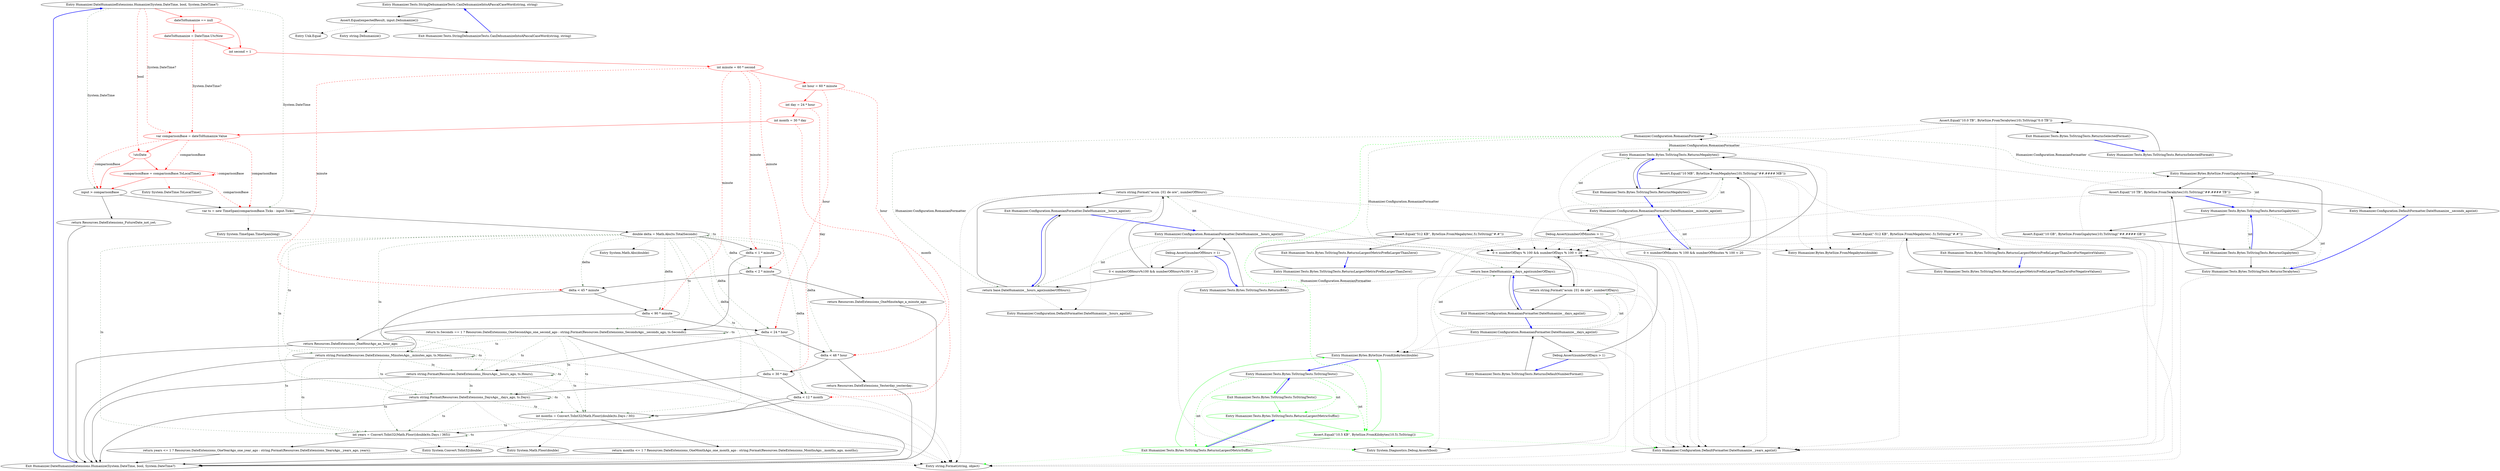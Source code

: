 digraph  {
n0 [label="Entry Humanizer.DateHumanizeExtensions.Humanize(System.DateTime, bool, System.DateTime?)", span="16-16", cluster="Humanizer.DateHumanizeExtensions.Humanize(System.DateTime, bool, System.DateTime?)"];
n1 [label="dateToHumanize == null", span="18-18", cluster="Humanizer.DateHumanizeExtensions.Humanize(System.DateTime, bool, System.DateTime?)", color=red, community=0];
n8 [label="var comparisonBase = dateToHumanize.Value", span="27-27", cluster="Humanizer.DateHumanizeExtensions.Humanize(System.DateTime, bool, System.DateTime?)", color=red, community=0];
n9 [label="!utcDate", span="28-28", cluster="Humanizer.DateHumanizeExtensions.Humanize(System.DateTime, bool, System.DateTime?)", color=red, community=0];
n11 [label="input > comparisonBase", span="31-31", cluster="Humanizer.DateHumanizeExtensions.Humanize(System.DateTime, bool, System.DateTime?)"];
n13 [label="var ts = new TimeSpan(comparisonBase.Ticks - input.Ticks)", span="34-34", cluster="Humanizer.DateHumanizeExtensions.Humanize(System.DateTime, bool, System.DateTime?)"];
n2 [label="dateToHumanize = DateTime.UtcNow", span="19-19", cluster="Humanizer.DateHumanizeExtensions.Humanize(System.DateTime, bool, System.DateTime?)", color=red, community=0];
n3 [label="int second = 1", span="21-21", cluster="Humanizer.DateHumanizeExtensions.Humanize(System.DateTime, bool, System.DateTime?)", color=red, community=0];
n4 [label="int minute = 60 * second", span="22-22", cluster="Humanizer.DateHumanizeExtensions.Humanize(System.DateTime, bool, System.DateTime?)", color=red, community=0];
n5 [label="int hour = 60 * minute", span="23-23", cluster="Humanizer.DateHumanizeExtensions.Humanize(System.DateTime, bool, System.DateTime?)", color=red, community=0];
n15 [label="delta < 1 * minute", span="37-37", cluster="Humanizer.DateHumanizeExtensions.Humanize(System.DateTime, bool, System.DateTime?)"];
n17 [label="delta < 2 * minute", span="40-40", cluster="Humanizer.DateHumanizeExtensions.Humanize(System.DateTime, bool, System.DateTime?)"];
n19 [label="delta < 45 * minute", span="43-43", cluster="Humanizer.DateHumanizeExtensions.Humanize(System.DateTime, bool, System.DateTime?)"];
n21 [label="delta < 90 * minute", span="46-46", cluster="Humanizer.DateHumanizeExtensions.Humanize(System.DateTime, bool, System.DateTime?)"];
n6 [label="int day = 24 * hour", span="24-24", cluster="Humanizer.DateHumanizeExtensions.Humanize(System.DateTime, bool, System.DateTime?)", color=red, community=0];
n23 [label="delta < 24 * hour", span="49-49", cluster="Humanizer.DateHumanizeExtensions.Humanize(System.DateTime, bool, System.DateTime?)"];
n25 [label="delta < 48 * hour", span="52-52", cluster="Humanizer.DateHumanizeExtensions.Humanize(System.DateTime, bool, System.DateTime?)"];
n7 [label="int month = 30 * day", span="25-25", cluster="Humanizer.DateHumanizeExtensions.Humanize(System.DateTime, bool, System.DateTime?)", color=red, community=0];
n27 [label="delta < 30 * day", span="55-55", cluster="Humanizer.DateHumanizeExtensions.Humanize(System.DateTime, bool, System.DateTime?)"];
n29 [label="delta < 12 * month", span="58-58", cluster="Humanizer.DateHumanizeExtensions.Humanize(System.DateTime, bool, System.DateTime?)"];
n10 [label="comparisonBase = comparisonBase.ToLocalTime()", span="29-29", cluster="Humanizer.DateHumanizeExtensions.Humanize(System.DateTime, bool, System.DateTime?)", color=red, community=0];
n35 [label="Entry System.DateTime.ToLocalTime()", span="0-0", cluster="System.DateTime.ToLocalTime()"];
n12 [label="return Resources.DateExtensions_FutureDate_not_yet;", span="32-32", cluster="Humanizer.DateHumanizeExtensions.Humanize(System.DateTime, bool, System.DateTime?)"];
n14 [label="double delta = Math.Abs(ts.TotalSeconds)", span="35-35", cluster="Humanizer.DateHumanizeExtensions.Humanize(System.DateTime, bool, System.DateTime?)"];
n36 [label="Entry System.TimeSpan.TimeSpan(long)", span="0-0", cluster="System.TimeSpan.TimeSpan(long)"];
n37 [label="Entry System.Math.Abs(double)", span="0-0", cluster="System.Math.Abs(double)"];
n16 [label="return ts.Seconds == 1 ? Resources.DateExtensions_OneSecondAgo_one_second_ago : string.Format(Resources.DateExtensions_SecondsAgo__seconds_ago, ts.Seconds);", span="38-38", cluster="Humanizer.DateHumanizeExtensions.Humanize(System.DateTime, bool, System.DateTime?)"];
n20 [label="return string.Format(Resources.DateExtensions_MinutesAgo__minutes_ago, ts.Minutes);", span="44-44", cluster="Humanizer.DateHumanizeExtensions.Humanize(System.DateTime, bool, System.DateTime?)"];
n24 [label="return string.Format(Resources.DateExtensions_HoursAgo__hours_ago, ts.Hours);", span="50-50", cluster="Humanizer.DateHumanizeExtensions.Humanize(System.DateTime, bool, System.DateTime?)"];
n28 [label="return string.Format(Resources.DateExtensions_DaysAgo__days_ago, ts.Days);", span="56-56", cluster="Humanizer.DateHumanizeExtensions.Humanize(System.DateTime, bool, System.DateTime?)"];
n30 [label="int months = Convert.ToInt32(Math.Floor((double)ts.Days / 30))", span="60-60", cluster="Humanizer.DateHumanizeExtensions.Humanize(System.DateTime, bool, System.DateTime?)"];
n32 [label="int years = Convert.ToInt32(Math.Floor((double)ts.Days / 365))", span="64-64", cluster="Humanizer.DateHumanizeExtensions.Humanize(System.DateTime, bool, System.DateTime?)"];
n18 [label="return Resources.DateExtensions_OneMinuteAgo_a_minute_ago;", span="41-41", cluster="Humanizer.DateHumanizeExtensions.Humanize(System.DateTime, bool, System.DateTime?)"];
n22 [label="return Resources.DateExtensions_OneHourAgo_an_hour_ago;", span="47-47", cluster="Humanizer.DateHumanizeExtensions.Humanize(System.DateTime, bool, System.DateTime?)"];
n26 [label="return Resources.DateExtensions_Yesterday_yesterday;", span="53-53", cluster="Humanizer.DateHumanizeExtensions.Humanize(System.DateTime, bool, System.DateTime?)"];
n31 [label="return months <= 1 ? Resources.DateExtensions_OneMonthAgo_one_month_ago : string.Format(Resources.DateExtensions_MonthsAgo__months_ago, months);", span="61-61", cluster="Humanizer.DateHumanizeExtensions.Humanize(System.DateTime, bool, System.DateTime?)"];
n39 [label="Entry System.Math.Floor(double)", span="0-0", cluster="System.Math.Floor(double)"];
n40 [label="Entry System.Convert.ToInt32(double)", span="0-0", cluster="System.Convert.ToInt32(double)"];
n33 [label="return years <= 1 ? Resources.DateExtensions_OneYearAgo_one_year_ago : string.Format(Resources.DateExtensions_YearsAgo__years_ago, years);", span="65-65", cluster="Humanizer.DateHumanizeExtensions.Humanize(System.DateTime, bool, System.DateTime?)"];
n34 [label="Exit Humanizer.DateHumanizeExtensions.Humanize(System.DateTime, bool, System.DateTime?)", span="16-16", cluster="Humanizer.DateHumanizeExtensions.Humanize(System.DateTime, bool, System.DateTime?)"];
n38 [label="Entry string.Format(string, object)", span="0-0", cluster="string.Format(string, object)"];
m0_0 [label="Entry Humanizer.Tests.StringDehumanizeTests.CanDehumanizeIntoAPascalCaseWord(string, string)", span="17-17", cluster="Humanizer.Tests.StringDehumanizeTests.CanDehumanizeIntoAPascalCaseWord(string, string)", file="DateHumanizeTests.ro-RO.cs"];
m0_1 [label="Assert.Equal(expectedResult, input.Dehumanize())", span="19-19", cluster="Humanizer.Tests.StringDehumanizeTests.CanDehumanizeIntoAPascalCaseWord(string, string)", file="DateHumanizeTests.ro-RO.cs"];
m0_2 [label="Exit Humanizer.Tests.StringDehumanizeTests.CanDehumanizeIntoAPascalCaseWord(string, string)", span="17-17", cluster="Humanizer.Tests.StringDehumanizeTests.CanDehumanizeIntoAPascalCaseWord(string, string)", file="DateHumanizeTests.ro-RO.cs"];
m0_4 [label="Entry Unk.Equal", span="", cluster="Unk.Equal", file="DateHumanizeTests.ro-RO.cs"];
m0_3 [label="Entry string.Dehumanize()", span="14-14", cluster="string.Dehumanize()", file="DateHumanizeTests.ro-RO.cs"];
m1_41 [label="Entry Humanizer.Tests.Bytes.ToStringTests.ReturnsLargestMetricPrefixLargerThanZero()", span="70-70", cluster="Humanizer.Tests.Bytes.ToStringTests.ReturnsLargestMetricPrefixLargerThanZero()", file="RomanianFormatter.cs"];
m1_42 [label="Assert.Equal(''512 KB'', ByteSize.FromMegabytes(.5).ToString(''#.#''))", span="72-72", cluster="Humanizer.Tests.Bytes.ToStringTests.ReturnsLargestMetricPrefixLargerThanZero()", file="RomanianFormatter.cs"];
m1_43 [label="Exit Humanizer.Tests.Bytes.ToStringTests.ReturnsLargestMetricPrefixLargerThanZero()", span="70-70", cluster="Humanizer.Tests.Bytes.ToStringTests.ReturnsLargestMetricPrefixLargerThanZero()", file="RomanianFormatter.cs"];
m1_15 [label="Entry Humanizer.Tests.Bytes.ToStringTests.ReturnsBits()", span="28-28", cluster="Humanizer.Tests.Bytes.ToStringTests.ReturnsBits()", file="RomanianFormatter.cs"];
m1_29 [label="Entry Humanizer.Bytes.ByteSize.FromMegabytes(double)", span="108-108", cluster="Humanizer.Bytes.ByteSize.FromMegabytes(double)", file="RomanianFormatter.cs"];
m1_18 [label="0 < numberOfHours%100 && numberOfHours%100 < 20", span="34-34", cluster="Humanizer.Configuration.RomanianFormatter.DateHumanize__hours_ago(int)", file="RomanianFormatter.cs"];
m1_6 [label="Entry System.Diagnostics.Debug.Assert(bool)", span="0-0", cluster="System.Diagnostics.Debug.Assert(bool)", file="RomanianFormatter.cs"];
m1_7 [label="Entry Humanizer.Configuration.DefaultFormatter.DateHumanize__years_ago(int)", span="31-31", cluster="Humanizer.Configuration.DefaultFormatter.DateHumanize__years_ago(int)", file="RomanianFormatter.cs"];
m1_19 [label="return base.DateHumanize__hours_ago(numberOfHours);", span="36-36", cluster="Humanizer.Configuration.RomanianFormatter.DateHumanize__hours_ago(int)", file="RomanianFormatter.cs"];
m1_20 [label="return string.Format(''acum {0} de ore'', numberOfHours);", span="39-39", cluster="Humanizer.Configuration.RomanianFormatter.DateHumanize__hours_ago(int)", file="RomanianFormatter.cs"];
m1_21 [label="Exit Humanizer.Configuration.RomanianFormatter.DateHumanize__hours_ago(int)", span="30-30", cluster="Humanizer.Configuration.RomanianFormatter.DateHumanize__hours_ago(int)", file="RomanianFormatter.cs"];
m1_22 [label="Entry Humanizer.Configuration.DefaultFormatter.DateHumanize__hours_ago(int)", span="11-11", cluster="Humanizer.Configuration.DefaultFormatter.DateHumanize__hours_ago(int)", file="RomanianFormatter.cs"];
m1_30 [label="Entry Humanizer.Tests.Bytes.ToStringTests.ReturnsGigabytes()", span="52-52", cluster="Humanizer.Tests.Bytes.ToStringTests.ReturnsGigabytes()", file="RomanianFormatter.cs"];
m1_31 [label="Assert.Equal(''10 GB'', ByteSize.FromGigabytes(10).ToString(''##.#### GB''))", span="54-54", cluster="Humanizer.Tests.Bytes.ToStringTests.ReturnsGigabytes()", file="RomanianFormatter.cs"];
m1_33 [label="Entry Humanizer.Bytes.ByteSize.FromGigabytes(double)", span="113-113", cluster="Humanizer.Bytes.ByteSize.FromGigabytes(double)", file="RomanianFormatter.cs"];
m1_34 [label="Entry Humanizer.Tests.Bytes.ToStringTests.ReturnsTerabytes()", span="58-58", cluster="Humanizer.Tests.Bytes.ToStringTests.ReturnsTerabytes()", file="RomanianFormatter.cs"];
m1_32 [label="Exit Humanizer.Tests.Bytes.ToStringTests.ReturnsGigabytes()", span="52-52", cluster="Humanizer.Tests.Bytes.ToStringTests.ReturnsGigabytes()", file="RomanianFormatter.cs"];
m1_35 [label="Assert.Equal(''10 TB'', ByteSize.FromTerabytes(10).ToString(''##.#### TB''))", span="60-60", cluster="Humanizer.Tests.Bytes.ToStringTests.ReturnsTerabytes()", file="RomanianFormatter.cs"];
m1_0 [label="Entry Humanizer.Tests.Bytes.ToStringTests.ToStringTests()", span="7-7", cluster="Humanizer.Tests.Bytes.ToStringTests.ToStringTests()", file="RomanianFormatter.cs"];
m1_1 [label="Exit Humanizer.Tests.Bytes.ToStringTests.ToStringTests()", span="7-7", cluster="Humanizer.Tests.Bytes.ToStringTests.ToStringTests()", color=green, community=0, file="RomanianFormatter.cs"];
m1_2 [label="Entry Humanizer.Tests.Bytes.ToStringTests.ReturnsLargestMetricSuffix()", span="10-10", cluster="Humanizer.Tests.Bytes.ToStringTests.ReturnsLargestMetricSuffix()", color=green, community=0, file="RomanianFormatter.cs"];
m1_3 [label="Assert.Equal(''10.5 KB'', ByteSize.FromKilobytes(10.5).ToString())", span="12-12", cluster="Humanizer.Tests.Bytes.ToStringTests.ReturnsLargestMetricSuffix()", color=green, community=0, file="RomanianFormatter.cs"];
m1_4 [label="Exit Humanizer.Tests.Bytes.ToStringTests.ReturnsLargestMetricSuffix()", span="10-10", cluster="Humanizer.Tests.Bytes.ToStringTests.ReturnsLargestMetricSuffix()", color=green, community=0, file="RomanianFormatter.cs"];
m1_5 [label="Entry Humanizer.Bytes.ByteSize.FromKilobytes(double)", span="103-103", cluster="Humanizer.Bytes.ByteSize.FromKilobytes(double)", file="RomanianFormatter.cs"];
m1_11 [label="0 < numberOfDays % 100 && numberOfDays % 100 < 20", span="22-22", cluster="Humanizer.Configuration.RomanianFormatter.DateHumanize__days_ago(int)", file="RomanianFormatter.cs"];
m1_23 [label="Entry Humanizer.Configuration.RomanianFormatter.DateHumanize__minutes_ago(int)", span="42-42", cluster="Humanizer.Configuration.RomanianFormatter.DateHumanize__minutes_ago(int)", file="RomanianFormatter.cs"];
m1_24 [label="Debug.Assert(numberOfMinutes > 1)", span="44-44", cluster="Humanizer.Configuration.RomanianFormatter.DateHumanize__minutes_ago(int)", file="RomanianFormatter.cs"];
m1_25 [label="0 < numberOfMinutes % 100 && numberOfMinutes % 100 < 20", span="46-46", cluster="Humanizer.Configuration.RomanianFormatter.DateHumanize__minutes_ago(int)", file="RomanianFormatter.cs"];
m1_36 [label="Entry Humanizer.Configuration.DefaultFormatter.DateHumanize__seconds_ago(int)", span="26-26", cluster="Humanizer.Configuration.DefaultFormatter.DateHumanize__seconds_ago(int)", file="RomanianFormatter.cs"];
m1_37 [label="Humanizer.Configuration.RomanianFormatter", span="", cluster="Humanizer.Bytes.ByteSize.FromTerabytes(double)", file="RomanianFormatter.cs"];
m1_12 [label="return base.DateHumanize__days_ago(numberOfDays);", span="24-24", cluster="Humanizer.Configuration.RomanianFormatter.DateHumanize__days_ago(int)", file="RomanianFormatter.cs"];
m1_13 [label="return string.Format(''acum {0} de zile'', numberOfDays);", span="27-27", cluster="Humanizer.Configuration.RomanianFormatter.DateHumanize__days_ago(int)", file="RomanianFormatter.cs"];
m1_14 [label="Exit Humanizer.Configuration.RomanianFormatter.DateHumanize__days_ago(int)", span="18-18", cluster="Humanizer.Configuration.RomanianFormatter.DateHumanize__days_ago(int)", file="RomanianFormatter.cs"];
m1_8 [label="Entry Humanizer.Tests.Bytes.ToStringTests.ReturnsDefaultNumberFormat()", span="16-16", cluster="Humanizer.Tests.Bytes.ToStringTests.ReturnsDefaultNumberFormat()", file="RomanianFormatter.cs"];
m1_9 [label="Entry Humanizer.Configuration.RomanianFormatter.DateHumanize__days_ago(int)", span="18-18", cluster="Humanizer.Configuration.RomanianFormatter.DateHumanize__days_ago(int)", file="RomanianFormatter.cs"];
m1_10 [label="Debug.Assert(numberOfDays > 1)", span="20-20", cluster="Humanizer.Configuration.RomanianFormatter.DateHumanize__days_ago(int)", file="RomanianFormatter.cs"];
m1_38 [label="Entry Humanizer.Tests.Bytes.ToStringTests.ReturnsSelectedFormat()", span="64-64", cluster="Humanizer.Tests.Bytes.ToStringTests.ReturnsSelectedFormat()", file="RomanianFormatter.cs"];
m1_39 [label="Assert.Equal(''10.0 TB'', ByteSize.FromTerabytes(10).ToString(''0.0 TB''))", span="66-66", cluster="Humanizer.Tests.Bytes.ToStringTests.ReturnsSelectedFormat()", file="RomanianFormatter.cs"];
m1_40 [label="Exit Humanizer.Tests.Bytes.ToStringTests.ReturnsSelectedFormat()", span="64-64", cluster="Humanizer.Tests.Bytes.ToStringTests.ReturnsSelectedFormat()", file="RomanianFormatter.cs"];
m1_26 [label="Entry Humanizer.Tests.Bytes.ToStringTests.ReturnsMegabytes()", span="46-46", cluster="Humanizer.Tests.Bytes.ToStringTests.ReturnsMegabytes()", file="RomanianFormatter.cs"];
m1_27 [label="Assert.Equal(''10 MB'', ByteSize.FromMegabytes(10).ToString(''##.#### MB''))", span="48-48", cluster="Humanizer.Tests.Bytes.ToStringTests.ReturnsMegabytes()", file="RomanianFormatter.cs"];
m1_28 [label="Exit Humanizer.Tests.Bytes.ToStringTests.ReturnsMegabytes()", span="46-46", cluster="Humanizer.Tests.Bytes.ToStringTests.ReturnsMegabytes()", file="RomanianFormatter.cs"];
m1_44 [label="Entry Humanizer.Tests.Bytes.ToStringTests.ReturnsLargestMetricPrefixLargerThanZeroForNegativeValues()", span="76-76", cluster="Humanizer.Tests.Bytes.ToStringTests.ReturnsLargestMetricPrefixLargerThanZeroForNegativeValues()", file="RomanianFormatter.cs"];
m1_45 [label="Assert.Equal(''-512 KB'', ByteSize.FromMegabytes(-.5).ToString(''#.#''))", span="78-78", cluster="Humanizer.Tests.Bytes.ToStringTests.ReturnsLargestMetricPrefixLargerThanZeroForNegativeValues()", file="RomanianFormatter.cs"];
m1_46 [label="Exit Humanizer.Tests.Bytes.ToStringTests.ReturnsLargestMetricPrefixLargerThanZeroForNegativeValues()", span="76-76", cluster="Humanizer.Tests.Bytes.ToStringTests.ReturnsLargestMetricPrefixLargerThanZeroForNegativeValues()", file="RomanianFormatter.cs"];
m1_16 [label="Entry Humanizer.Configuration.RomanianFormatter.DateHumanize__hours_ago(int)", span="30-30", cluster="Humanizer.Configuration.RomanianFormatter.DateHumanize__hours_ago(int)", file="RomanianFormatter.cs"];
m1_17 [label="Debug.Assert(numberOfHours > 1)", span="32-32", cluster="Humanizer.Configuration.RomanianFormatter.DateHumanize__hours_ago(int)", file="RomanianFormatter.cs"];
n0 -> n1  [key=0, style=solid, color=red];
n0 -> n8  [key=1, style=dashed, color=red, label="System.DateTime?"];
n0 -> n9  [key=1, style=dashed, color=red, label=bool];
n0 -> n11  [key=1, style=dashed, color=darkseagreen4, label="System.DateTime"];
n0 -> n13  [key=1, style=dashed, color=darkseagreen4, label="System.DateTime"];
n1 -> n2  [key=0, style=solid, color=red];
n1 -> n3  [key=0, style=solid, color=red];
n8 -> n9  [key=0, style=solid, color=red];
n8 -> n10  [key=1, style=dashed, color=red, label=comparisonBase];
n8 -> n11  [key=1, style=dashed, color=red, label=comparisonBase];
n8 -> n13  [key=1, style=dashed, color=red, label=comparisonBase];
n9 -> n10  [key=0, style=solid, color=red];
n9 -> n11  [key=0, style=solid, color=red];
n11 -> n12  [key=0, style=solid];
n11 -> n13  [key=0, style=solid];
n13 -> n14  [key=0, style=solid];
n13 -> n36  [key=2, style=dotted];
n2 -> n3  [key=0, style=solid, color=red];
n2 -> n8  [key=1, style=dashed, color=red, label="System.DateTime?"];
n3 -> n4  [key=0, style=solid, color=red];
n4 -> n5  [key=0, style=solid, color=red];
n4 -> n15  [key=1, style=dashed, color=red, label=minute];
n4 -> n17  [key=1, style=dashed, color=red, label=minute];
n4 -> n19  [key=1, style=dashed, color=red, label=minute];
n4 -> n21  [key=1, style=dashed, color=red, label=minute];
n5 -> n6  [key=0, style=solid, color=red];
n5 -> n23  [key=1, style=dashed, color=red, label=hour];
n5 -> n25  [key=1, style=dashed, color=red, label=hour];
n15 -> n16  [key=0, style=solid];
n15 -> n17  [key=0, style=solid];
n17 -> n18  [key=0, style=solid];
n17 -> n19  [key=0, style=solid];
n19 -> n20  [key=0, style=solid];
n19 -> n21  [key=0, style=solid];
n21 -> n22  [key=0, style=solid];
n21 -> n23  [key=0, style=solid];
n6 -> n7  [key=0, style=solid, color=red];
n6 -> n27  [key=1, style=dashed, color=red, label=day];
n23 -> n24  [key=0, style=solid];
n23 -> n25  [key=0, style=solid];
n25 -> n26  [key=0, style=solid];
n25 -> n27  [key=0, style=solid];
n7 -> n8  [key=0, style=solid, color=red];
n7 -> n29  [key=1, style=dashed, color=red, label=month];
n27 -> n28  [key=0, style=solid];
n27 -> n29  [key=0, style=solid];
n29 -> n30  [key=0, style=solid];
n29 -> n32  [key=0, style=solid];
n10 -> n11  [key=0, style=solid, color=red];
n10 -> n35  [key=2, style=dotted, color=red];
n10 -> n10  [key=1, style=dashed, color=red, label=comparisonBase];
n10 -> n13  [key=1, style=dashed, color=red, label=comparisonBase];
n12 -> n34  [key=0, style=solid];
n14 -> n15  [key=0, style=solid];
n14 -> n37  [key=2, style=dotted];
n14 -> n14  [key=1, style=dashed, color=darkseagreen4, label=ts];
n14 -> n16  [key=1, style=dashed, color=darkseagreen4, label=ts];
n14 -> n17  [key=1, style=dashed, color=darkseagreen4, label=delta];
n14 -> n19  [key=1, style=dashed, color=darkseagreen4, label=delta];
n14 -> n20  [key=1, style=dashed, color=darkseagreen4, label=ts];
n14 -> n21  [key=1, style=dashed, color=darkseagreen4, label=delta];
n14 -> n23  [key=1, style=dashed, color=darkseagreen4, label=delta];
n14 -> n24  [key=1, style=dashed, color=darkseagreen4, label=ts];
n14 -> n25  [key=1, style=dashed, color=darkseagreen4, label=delta];
n14 -> n27  [key=1, style=dashed, color=darkseagreen4, label=delta];
n14 -> n28  [key=1, style=dashed, color=darkseagreen4, label=ts];
n14 -> n29  [key=1, style=dashed, color=darkseagreen4, label=delta];
n14 -> n30  [key=1, style=dashed, color=darkseagreen4, label=ts];
n14 -> n32  [key=1, style=dashed, color=darkseagreen4, label=ts];
n16 -> n34  [key=0, style=solid];
n16 -> n38  [key=2, style=dotted];
n16 -> n16  [key=1, style=dashed, color=darkseagreen4, label=ts];
n16 -> n20  [key=1, style=dashed, color=darkseagreen4, label=ts];
n16 -> n24  [key=1, style=dashed, color=darkseagreen4, label=ts];
n16 -> n28  [key=1, style=dashed, color=darkseagreen4, label=ts];
n16 -> n30  [key=1, style=dashed, color=darkseagreen4, label=ts];
n16 -> n32  [key=1, style=dashed, color=darkseagreen4, label=ts];
n20 -> n34  [key=0, style=solid];
n20 -> n38  [key=2, style=dotted];
n20 -> n20  [key=1, style=dashed, color=darkseagreen4, label=ts];
n20 -> n24  [key=1, style=dashed, color=darkseagreen4, label=ts];
n20 -> n28  [key=1, style=dashed, color=darkseagreen4, label=ts];
n20 -> n30  [key=1, style=dashed, color=darkseagreen4, label=ts];
n20 -> n32  [key=1, style=dashed, color=darkseagreen4, label=ts];
n24 -> n34  [key=0, style=solid];
n24 -> n38  [key=2, style=dotted];
n24 -> n24  [key=1, style=dashed, color=darkseagreen4, label=ts];
n24 -> n28  [key=1, style=dashed, color=darkseagreen4, label=ts];
n24 -> n30  [key=1, style=dashed, color=darkseagreen4, label=ts];
n24 -> n32  [key=1, style=dashed, color=darkseagreen4, label=ts];
n28 -> n34  [key=0, style=solid];
n28 -> n38  [key=2, style=dotted];
n28 -> n28  [key=1, style=dashed, color=darkseagreen4, label=ts];
n28 -> n30  [key=1, style=dashed, color=darkseagreen4, label=ts];
n28 -> n32  [key=1, style=dashed, color=darkseagreen4, label=ts];
n30 -> n31  [key=0, style=solid];
n30 -> n39  [key=2, style=dotted];
n30 -> n40  [key=2, style=dotted];
n30 -> n30  [key=1, style=dashed, color=darkseagreen4, label=ts];
n30 -> n32  [key=1, style=dashed, color=darkseagreen4, label=ts];
n32 -> n33  [key=0, style=solid];
n32 -> n39  [key=2, style=dotted];
n32 -> n40  [key=2, style=dotted];
n32 -> n32  [key=1, style=dashed, color=darkseagreen4, label=ts];
n18 -> n34  [key=0, style=solid];
n22 -> n34  [key=0, style=solid];
n26 -> n34  [key=0, style=solid];
n31 -> n34  [key=0, style=solid];
n31 -> n38  [key=2, style=dotted];
n33 -> n34  [key=0, style=solid];
n33 -> n38  [key=2, style=dotted];
n34 -> n0  [key=0, style=bold, color=blue];
m0_0 -> m0_1  [key=0, style=solid];
m0_1 -> m0_2  [key=0, style=solid];
m0_1 -> m0_3  [key=2, style=dotted];
m0_1 -> m0_4  [key=2, style=dotted];
m0_2 -> m0_0  [key=0, style=bold, color=blue];
m1_41 -> m1_42  [key=0, style=solid];
m1_42 -> m1_43  [key=0, style=solid];
m1_42 -> m1_29  [key=2, style=dotted];
m1_42 -> m1_11  [key=2, style=dotted];
m1_42 -> m1_7  [key=2, style=dotted];
m1_43 -> m1_41  [key=0, style=bold, color=blue];
m1_15 -> m1_16  [key=0, style=solid];
m1_18 -> m1_19  [key=0, style=solid];
m1_18 -> m1_20  [key=0, style=solid];
m1_19 -> m1_20  [key=0, style=solid];
m1_19 -> m1_21  [key=0, style=solid];
m1_19 -> m1_22  [key=2, style=dotted];
m1_20 -> m1_21  [key=0, style=solid];
m1_20 -> m1_22  [key=2, style=dotted];
m1_20 -> m1_11  [key=2, style=dotted];
m1_20 -> m1_7  [key=2, style=dotted];
m1_20 -> n38  [key=2, style=dotted];
m1_21 -> m1_19  [key=0, style=bold, color=blue];
m1_21 -> m1_16  [key=0, style=bold, color=blue];
m1_30 -> m1_31  [key=0, style=solid];
m1_30 -> m1_33  [key=1, style=dashed, color=darkseagreen4, label=int];
m1_30 -> m1_34  [key=1, style=dashed, color=darkseagreen4, label=int];
m1_30 -> m1_32  [key=1, style=dashed, color=darkseagreen4, label=int];
m1_31 -> m1_6  [key=2, style=dotted];
m1_31 -> m1_32  [key=0, style=solid];
m1_31 -> m1_33  [key=2, style=dotted];
m1_31 -> m1_11  [key=2, style=dotted];
m1_31 -> m1_7  [key=2, style=dotted];
m1_33 -> m1_35  [key=0, style=solid];
m1_33 -> m1_36  [key=2, style=dotted];
m1_34 -> n38  [key=2, style=dotted];
m1_34 -> m1_35  [key=0, style=solid];
m1_32 -> m1_33  [key=0, style=solid];
m1_32 -> m1_34  [key=0, style=solid];
m1_32 -> m1_30  [key=0, style=bold, color=blue];
m1_35 -> m1_30  [key=0, style=bold, color=blue];
m1_35 -> m1_36  [key=0, style=solid];
m1_35 -> m1_37  [key=2, style=dotted];
m1_35 -> m1_11  [key=2, style=dotted];
m1_35 -> m1_7  [key=2, style=dotted];
m1_0 -> m1_1  [key=0, style=solid, color=green];
m1_0 -> m1_2  [key=1, style=dashed, color=green, label=int];
m1_0 -> m1_3  [key=1, style=dashed, color=green, label=int];
m1_0 -> m1_4  [key=1, style=dashed, color=green, label=int];
m1_1 -> m1_2  [key=0, style=solid, color=green];
m1_1 -> m1_6  [key=2, style=dotted, color=green];
m1_1 -> m1_0  [key=0, style=bold, color=blue];
m1_2 -> m1_3  [key=0, style=solid, color=green];
m1_2 -> m1_4  [key=0, style=solid, color=green];
m1_3 -> m1_5  [key=0, style=solid, color=green];
m1_3 -> m1_7  [key=2, style=dotted, color=green];
m1_3 -> m1_4  [key=0, style=solid];
m1_3 -> m1_6  [key=2, style=dotted];
m1_4 -> m1_5  [key=0, style=solid, color=green];
m1_4 -> n38  [key=2, style=dotted, color=green];
m1_4 -> m1_2  [key=0, style=bold, color=blue];
m1_5 -> m1_0  [key=0, style=bold, color=blue];
m1_11 -> m1_12  [key=0, style=solid];
m1_11 -> m1_13  [key=0, style=solid];
m1_23 -> m1_24  [key=0, style=solid];
m1_23 -> m1_26  [key=1, style=dashed, color=darkseagreen4, label=int];
m1_23 -> m1_27  [key=1, style=dashed, color=darkseagreen4, label=int];
m1_23 -> m1_25  [key=1, style=dashed, color=darkseagreen4, label=int];
m1_24 -> m1_25  [key=0, style=solid];
m1_24 -> m1_5  [key=2, style=dotted];
m1_24 -> m1_11  [key=2, style=dotted];
m1_24 -> m1_7  [key=2, style=dotted];
m1_24 -> m1_6  [key=2, style=dotted];
m1_25 -> m1_23  [key=0, style=bold, color=blue];
m1_25 -> m1_26  [key=0, style=solid];
m1_25 -> m1_27  [key=0, style=solid];
m1_36 -> m1_34  [key=0, style=bold, color=blue];
m1_37 -> m1_3  [key=1, style=dashed, color=green, label="Humanizer.Configuration.RomanianFormatter"];
m1_37 -> m1_12  [key=1, style=dashed, color=darkseagreen4, label="Humanizer.Configuration.RomanianFormatter"];
m1_37 -> m1_19  [key=1, style=dashed, color=darkseagreen4, label="Humanizer.Configuration.RomanianFormatter"];
m1_37 -> m1_26  [key=1, style=dashed, color=darkseagreen4, label="Humanizer.Configuration.RomanianFormatter"];
m1_37 -> m1_33  [key=1, style=dashed, color=darkseagreen4, label="Humanizer.Configuration.RomanianFormatter"];
m1_12 -> m1_13  [key=0, style=solid];
m1_12 -> m1_14  [key=0, style=solid];
m1_12 -> m1_15  [key=2, style=dotted];
m1_13 -> m1_14  [key=0, style=solid];
m1_13 -> m1_5  [key=2, style=dotted];
m1_13 -> m1_11  [key=2, style=dotted];
m1_13 -> m1_7  [key=2, style=dotted];
m1_13 -> n38  [key=2, style=dotted];
m1_14 -> m1_12  [key=0, style=bold, color=blue];
m1_14 -> m1_9  [key=0, style=bold, color=blue];
m1_8 -> m1_9  [key=0, style=solid];
m1_9 -> m1_10  [key=0, style=solid];
m1_9 -> m1_5  [key=2, style=dotted];
m1_9 -> m1_11  [key=2, style=dotted];
m1_9 -> m1_7  [key=2, style=dotted];
m1_9 -> m1_12  [key=1, style=dashed, color=darkseagreen4, label=int];
m1_9 -> m1_13  [key=1, style=dashed, color=darkseagreen4, label=int];
m1_10 -> m1_8  [key=0, style=bold, color=blue];
m1_10 -> m1_6  [key=2, style=dotted];
m1_10 -> m1_11  [key=0, style=solid];
m1_38 -> m1_39  [key=0, style=solid];
m1_39 -> m1_40  [key=0, style=solid];
m1_39 -> m1_37  [key=2, style=dotted];
m1_39 -> m1_11  [key=2, style=dotted];
m1_39 -> m1_7  [key=2, style=dotted];
m1_40 -> m1_38  [key=0, style=bold, color=blue];
m1_26 -> m1_28  [key=0, style=solid];
m1_26 -> m1_29  [key=2, style=dotted];
m1_26 -> m1_27  [key=0, style=solid];
m1_27 -> n38  [key=2, style=dotted];
m1_27 -> m1_28  [key=0, style=solid];
m1_27 -> m1_29  [key=2, style=dotted];
m1_27 -> m1_11  [key=2, style=dotted];
m1_27 -> m1_7  [key=2, style=dotted];
m1_28 -> m1_23  [key=0, style=bold, color=blue];
m1_28 -> m1_26  [key=0, style=bold, color=blue];
m1_44 -> m1_45  [key=0, style=solid];
m1_45 -> m1_46  [key=0, style=solid];
m1_45 -> m1_29  [key=2, style=dotted];
m1_45 -> m1_11  [key=2, style=dotted];
m1_45 -> m1_7  [key=2, style=dotted];
m1_46 -> m1_44  [key=0, style=bold, color=blue];
m1_16 -> m1_17  [key=0, style=solid];
m1_16 -> m1_18  [key=2, style=dotted];
m1_16 -> m1_11  [key=2, style=dotted];
m1_16 -> m1_7  [key=2, style=dotted];
m1_16 -> m1_19  [key=1, style=dashed, color=darkseagreen4, label=int];
m1_16 -> m1_20  [key=1, style=dashed, color=darkseagreen4, label=int];
m1_17 -> m1_15  [key=0, style=bold, color=blue];
m1_17 -> m1_6  [key=2, style=dotted];
m1_17 -> m1_18  [key=0, style=solid];
}
